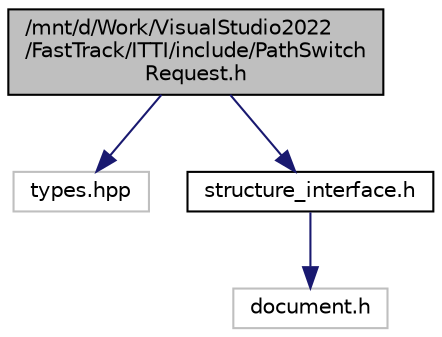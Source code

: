 digraph "/mnt/d/Work/VisualStudio2022/FastTrack/ITTI/include/PathSwitchRequest.h"
{
 // LATEX_PDF_SIZE
  edge [fontname="Helvetica",fontsize="10",labelfontname="Helvetica",labelfontsize="10"];
  node [fontname="Helvetica",fontsize="10",shape=record];
  Node1 [label="/mnt/d/Work/VisualStudio2022\l/FastTrack/ITTI/include/PathSwitch\lRequest.h",height=0.2,width=0.4,color="black", fillcolor="grey75", style="filled", fontcolor="black",tooltip="Class handler of \"vran::s1ap::lte::PathSwitchRequest\" struct."];
  Node1 -> Node2 [color="midnightblue",fontsize="10",style="solid",fontname="Helvetica"];
  Node2 [label="types.hpp",height=0.2,width=0.4,color="grey75", fillcolor="white", style="filled",tooltip=" "];
  Node1 -> Node3 [color="midnightblue",fontsize="10",style="solid",fontname="Helvetica"];
  Node3 [label="structure_interface.h",height=0.2,width=0.4,color="black", fillcolor="white", style="filled",URL="$structure__interface_8h.html",tooltip="Interface of serializable structures."];
  Node3 -> Node4 [color="midnightblue",fontsize="10",style="solid",fontname="Helvetica"];
  Node4 [label="document.h",height=0.2,width=0.4,color="grey75", fillcolor="white", style="filled",tooltip=" "];
}
